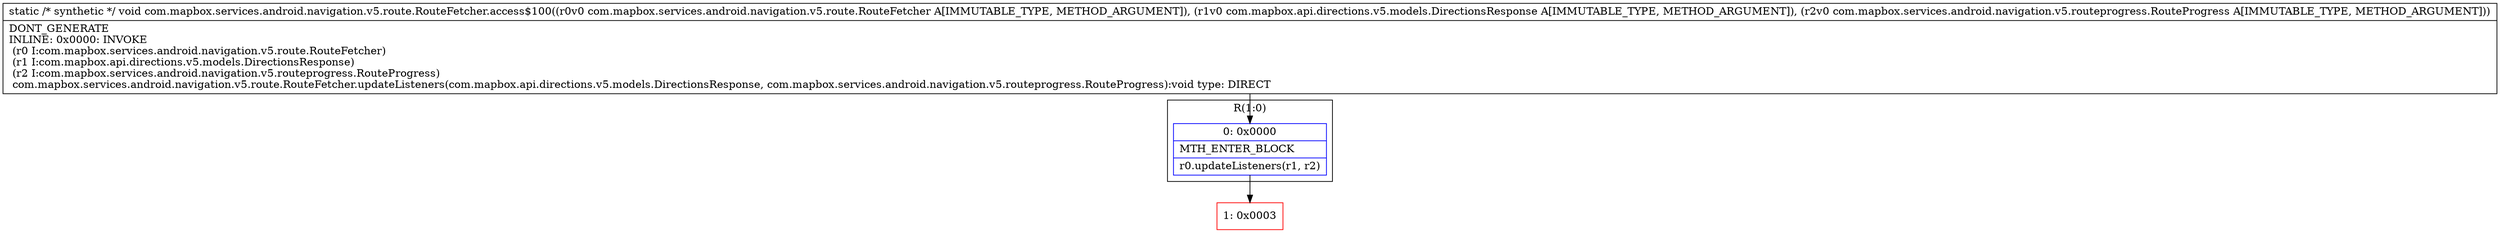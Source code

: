 digraph "CFG forcom.mapbox.services.android.navigation.v5.route.RouteFetcher.access$100(Lcom\/mapbox\/services\/android\/navigation\/v5\/route\/RouteFetcher;Lcom\/mapbox\/api\/directions\/v5\/models\/DirectionsResponse;Lcom\/mapbox\/services\/android\/navigation\/v5\/routeprogress\/RouteProgress;)V" {
subgraph cluster_Region_60666289 {
label = "R(1:0)";
node [shape=record,color=blue];
Node_0 [shape=record,label="{0\:\ 0x0000|MTH_ENTER_BLOCK\l|r0.updateListeners(r1, r2)\l}"];
}
Node_1 [shape=record,color=red,label="{1\:\ 0x0003}"];
MethodNode[shape=record,label="{static \/* synthetic *\/ void com.mapbox.services.android.navigation.v5.route.RouteFetcher.access$100((r0v0 com.mapbox.services.android.navigation.v5.route.RouteFetcher A[IMMUTABLE_TYPE, METHOD_ARGUMENT]), (r1v0 com.mapbox.api.directions.v5.models.DirectionsResponse A[IMMUTABLE_TYPE, METHOD_ARGUMENT]), (r2v0 com.mapbox.services.android.navigation.v5.routeprogress.RouteProgress A[IMMUTABLE_TYPE, METHOD_ARGUMENT]))  | DONT_GENERATE\lINLINE: 0x0000: INVOKE  \l  (r0 I:com.mapbox.services.android.navigation.v5.route.RouteFetcher)\l  (r1 I:com.mapbox.api.directions.v5.models.DirectionsResponse)\l  (r2 I:com.mapbox.services.android.navigation.v5.routeprogress.RouteProgress)\l com.mapbox.services.android.navigation.v5.route.RouteFetcher.updateListeners(com.mapbox.api.directions.v5.models.DirectionsResponse, com.mapbox.services.android.navigation.v5.routeprogress.RouteProgress):void type: DIRECT\l}"];
MethodNode -> Node_0;
Node_0 -> Node_1;
}

